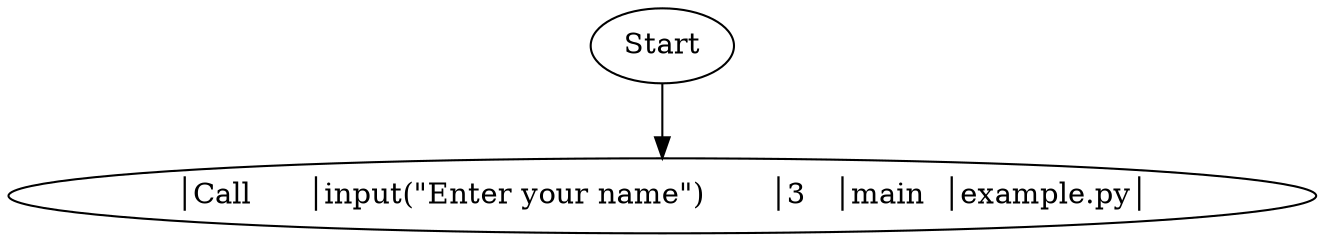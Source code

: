 digraph flowGraph {
	Start [shape=ellipse];
	Start -> "│Call      │input(\"Enter your name\")       │3   │main  │example.py│";
}
